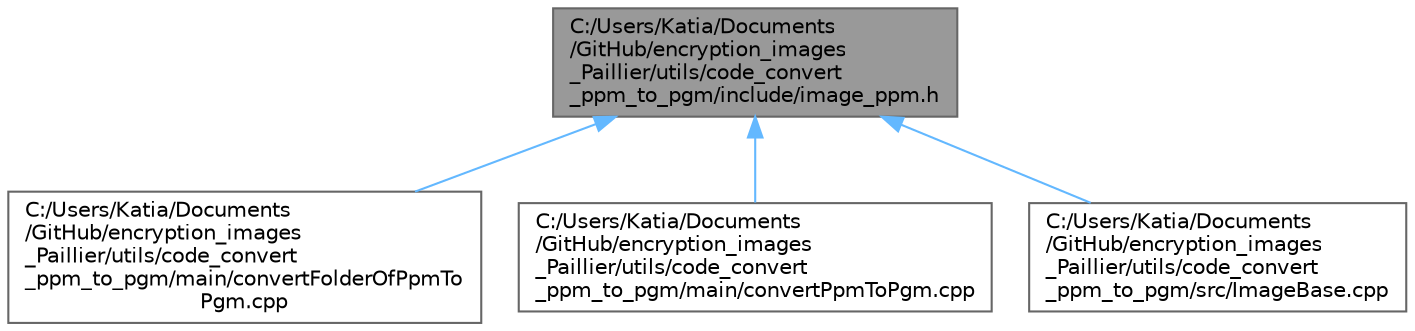 digraph "C:/Users/Katia/Documents/GitHub/encryption_images_Paillier/utils/code_convert_ppm_to_pgm/include/image_ppm.h"
{
 // LATEX_PDF_SIZE
  bgcolor="transparent";
  edge [fontname=Helvetica,fontsize=10,labelfontname=Helvetica,labelfontsize=10];
  node [fontname=Helvetica,fontsize=10,shape=box,height=0.2,width=0.4];
  Node1 [id="Node000001",label="C:/Users/Katia/Documents\l/GitHub/encryption_images\l_Paillier/utils/code_convert\l_ppm_to_pgm/include/image_ppm.h",height=0.2,width=0.4,color="gray40", fillcolor="grey60", style="filled", fontcolor="black",tooltip=" "];
  Node1 -> Node2 [id="edge1_Node000001_Node000002",dir="back",color="steelblue1",style="solid",tooltip=" "];
  Node2 [id="Node000002",label="C:/Users/Katia/Documents\l/GitHub/encryption_images\l_Paillier/utils/code_convert\l_ppm_to_pgm/main/convertFolderOfPpmTo\lPgm.cpp",height=0.2,width=0.4,color="grey40", fillcolor="white", style="filled",URL="$convert_folder_of_ppm_to_pgm_8cpp.html",tooltip=" "];
  Node1 -> Node3 [id="edge2_Node000001_Node000003",dir="back",color="steelblue1",style="solid",tooltip=" "];
  Node3 [id="Node000003",label="C:/Users/Katia/Documents\l/GitHub/encryption_images\l_Paillier/utils/code_convert\l_ppm_to_pgm/main/convertPpmToPgm.cpp",height=0.2,width=0.4,color="grey40", fillcolor="white", style="filled",URL="$convert_ppm_to_pgm_8cpp.html",tooltip=" "];
  Node1 -> Node4 [id="edge3_Node000001_Node000004",dir="back",color="steelblue1",style="solid",tooltip=" "];
  Node4 [id="Node000004",label="C:/Users/Katia/Documents\l/GitHub/encryption_images\l_Paillier/utils/code_convert\l_ppm_to_pgm/src/ImageBase.cpp",height=0.2,width=0.4,color="grey40", fillcolor="white", style="filled",URL="$utils_2code__convert__ppm__to__pgm_2src_2_image_base_8cpp.html",tooltip=" "];
}
